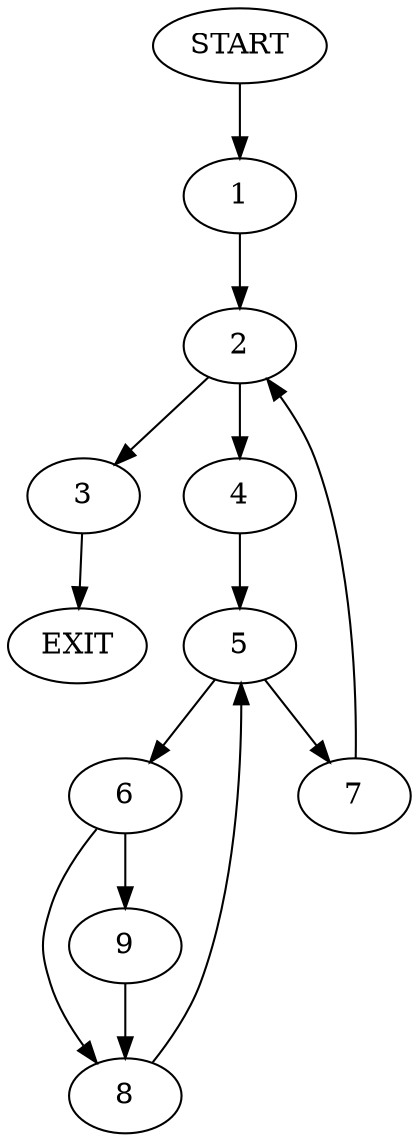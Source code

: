 digraph {
0 [label="START"]
10 [label="EXIT"]
0 -> 1
1 -> 2
2 -> 3
2 -> 4
3 -> 10
4 -> 5
5 -> 6
5 -> 7
6 -> 8
6 -> 9
7 -> 2
9 -> 8
8 -> 5
}
